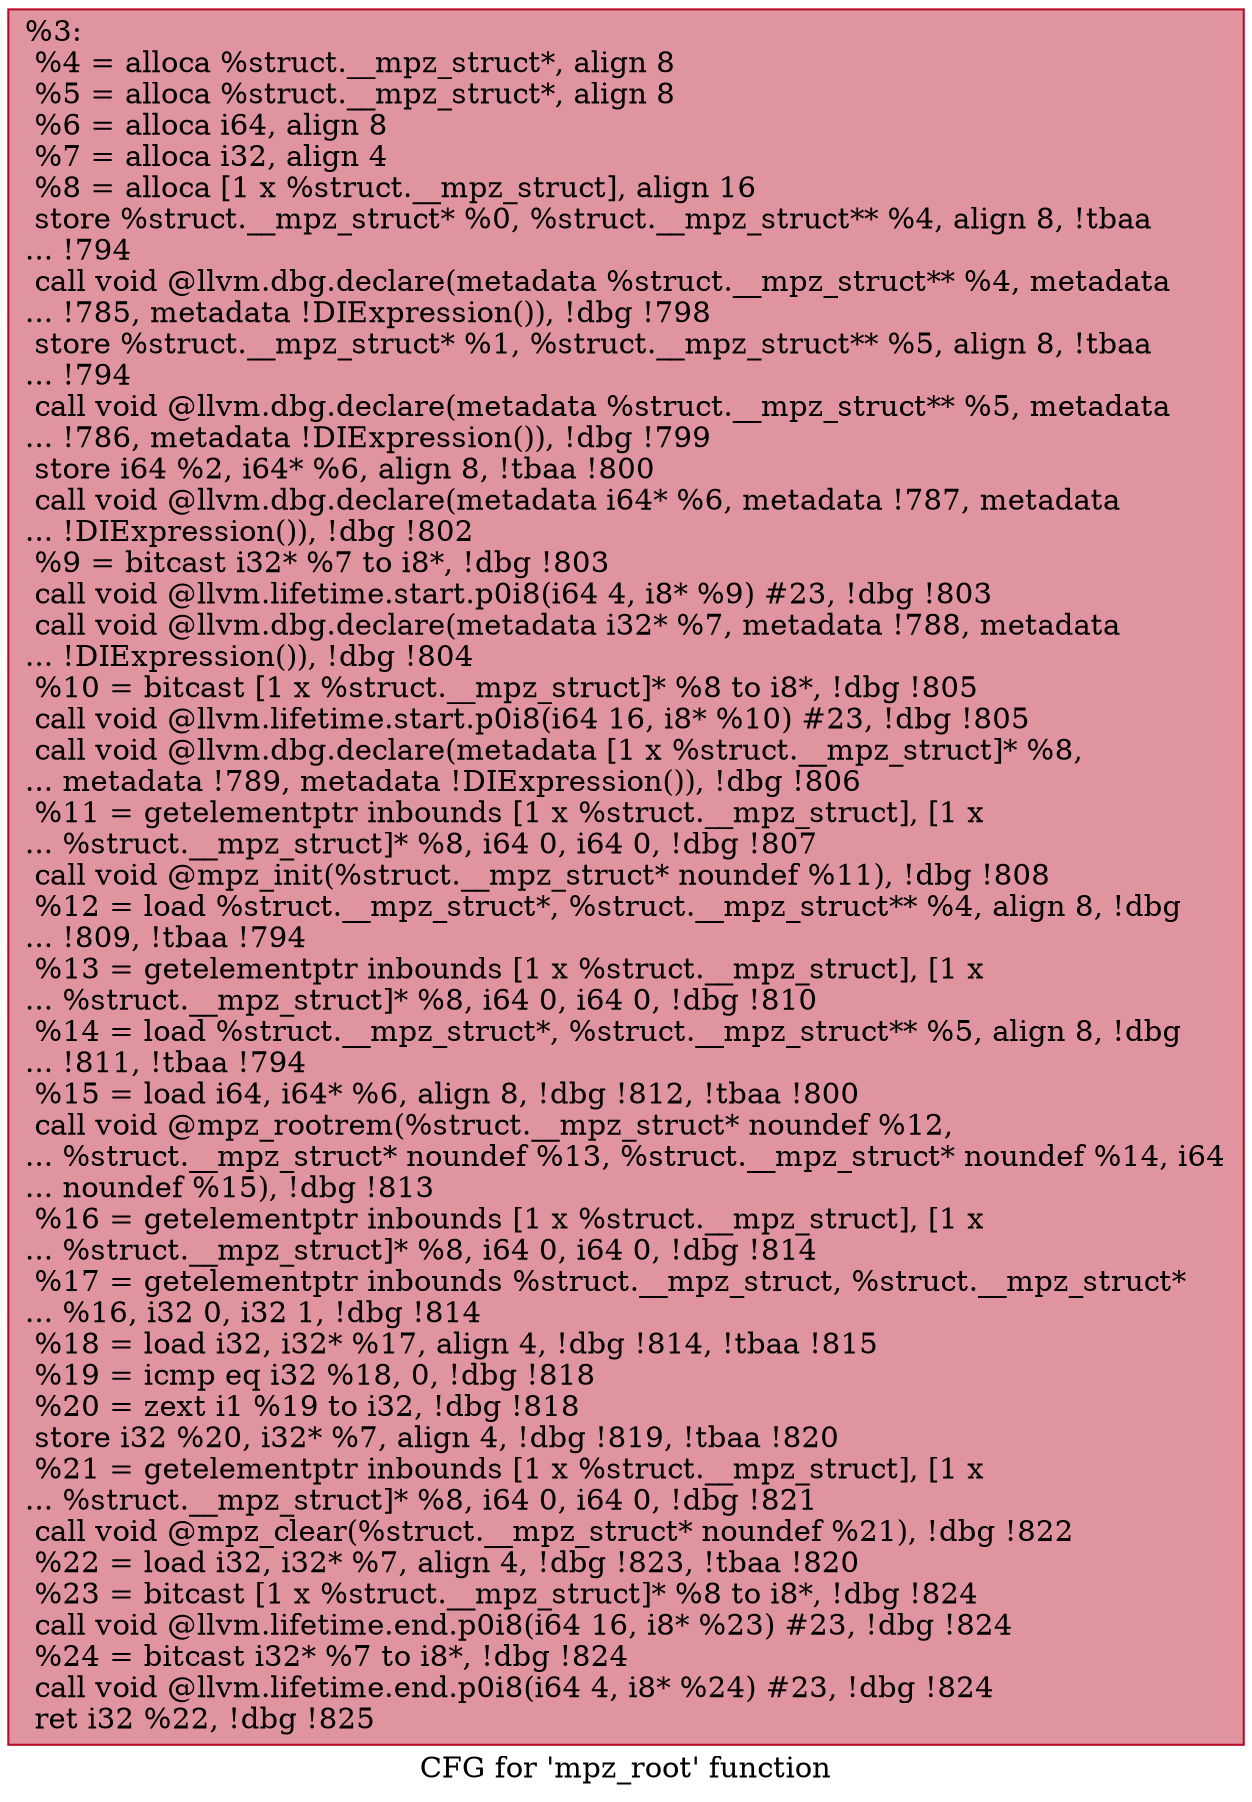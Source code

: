 digraph "CFG for 'mpz_root' function" {
	label="CFG for 'mpz_root' function";

	Node0x1d7f640 [shape=record,color="#b70d28ff", style=filled, fillcolor="#b70d2870",label="{%3:\l  %4 = alloca %struct.__mpz_struct*, align 8\l  %5 = alloca %struct.__mpz_struct*, align 8\l  %6 = alloca i64, align 8\l  %7 = alloca i32, align 4\l  %8 = alloca [1 x %struct.__mpz_struct], align 16\l  store %struct.__mpz_struct* %0, %struct.__mpz_struct** %4, align 8, !tbaa\l... !794\l  call void @llvm.dbg.declare(metadata %struct.__mpz_struct** %4, metadata\l... !785, metadata !DIExpression()), !dbg !798\l  store %struct.__mpz_struct* %1, %struct.__mpz_struct** %5, align 8, !tbaa\l... !794\l  call void @llvm.dbg.declare(metadata %struct.__mpz_struct** %5, metadata\l... !786, metadata !DIExpression()), !dbg !799\l  store i64 %2, i64* %6, align 8, !tbaa !800\l  call void @llvm.dbg.declare(metadata i64* %6, metadata !787, metadata\l... !DIExpression()), !dbg !802\l  %9 = bitcast i32* %7 to i8*, !dbg !803\l  call void @llvm.lifetime.start.p0i8(i64 4, i8* %9) #23, !dbg !803\l  call void @llvm.dbg.declare(metadata i32* %7, metadata !788, metadata\l... !DIExpression()), !dbg !804\l  %10 = bitcast [1 x %struct.__mpz_struct]* %8 to i8*, !dbg !805\l  call void @llvm.lifetime.start.p0i8(i64 16, i8* %10) #23, !dbg !805\l  call void @llvm.dbg.declare(metadata [1 x %struct.__mpz_struct]* %8,\l... metadata !789, metadata !DIExpression()), !dbg !806\l  %11 = getelementptr inbounds [1 x %struct.__mpz_struct], [1 x\l... %struct.__mpz_struct]* %8, i64 0, i64 0, !dbg !807\l  call void @mpz_init(%struct.__mpz_struct* noundef %11), !dbg !808\l  %12 = load %struct.__mpz_struct*, %struct.__mpz_struct** %4, align 8, !dbg\l... !809, !tbaa !794\l  %13 = getelementptr inbounds [1 x %struct.__mpz_struct], [1 x\l... %struct.__mpz_struct]* %8, i64 0, i64 0, !dbg !810\l  %14 = load %struct.__mpz_struct*, %struct.__mpz_struct** %5, align 8, !dbg\l... !811, !tbaa !794\l  %15 = load i64, i64* %6, align 8, !dbg !812, !tbaa !800\l  call void @mpz_rootrem(%struct.__mpz_struct* noundef %12,\l... %struct.__mpz_struct* noundef %13, %struct.__mpz_struct* noundef %14, i64\l... noundef %15), !dbg !813\l  %16 = getelementptr inbounds [1 x %struct.__mpz_struct], [1 x\l... %struct.__mpz_struct]* %8, i64 0, i64 0, !dbg !814\l  %17 = getelementptr inbounds %struct.__mpz_struct, %struct.__mpz_struct*\l... %16, i32 0, i32 1, !dbg !814\l  %18 = load i32, i32* %17, align 4, !dbg !814, !tbaa !815\l  %19 = icmp eq i32 %18, 0, !dbg !818\l  %20 = zext i1 %19 to i32, !dbg !818\l  store i32 %20, i32* %7, align 4, !dbg !819, !tbaa !820\l  %21 = getelementptr inbounds [1 x %struct.__mpz_struct], [1 x\l... %struct.__mpz_struct]* %8, i64 0, i64 0, !dbg !821\l  call void @mpz_clear(%struct.__mpz_struct* noundef %21), !dbg !822\l  %22 = load i32, i32* %7, align 4, !dbg !823, !tbaa !820\l  %23 = bitcast [1 x %struct.__mpz_struct]* %8 to i8*, !dbg !824\l  call void @llvm.lifetime.end.p0i8(i64 16, i8* %23) #23, !dbg !824\l  %24 = bitcast i32* %7 to i8*, !dbg !824\l  call void @llvm.lifetime.end.p0i8(i64 4, i8* %24) #23, !dbg !824\l  ret i32 %22, !dbg !825\l}"];
}
